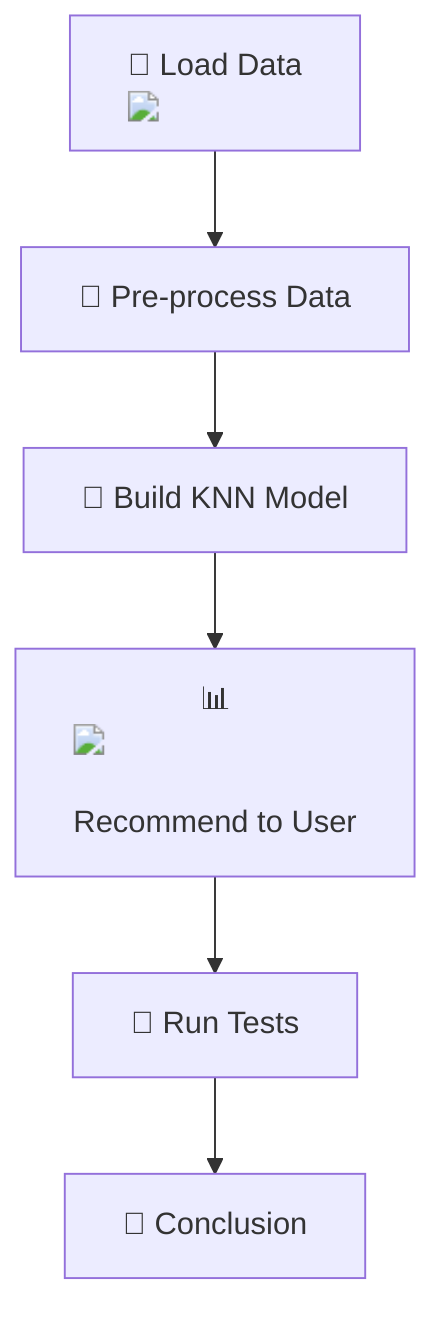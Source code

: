 graph TD;
    A["📂 Load Data <img src='file.svg'/>"] --> B["🧹 Pre-process Data"];
    B --> C["🧠 Build KNN Model"];
    C --> D["📊 <img src='dummy_plots/wordcloud_template.svg'/> <br/> Recommend to User"];
    D --> E["🧪 Run Tests"];
    E --> F["📜 Conclusion"];